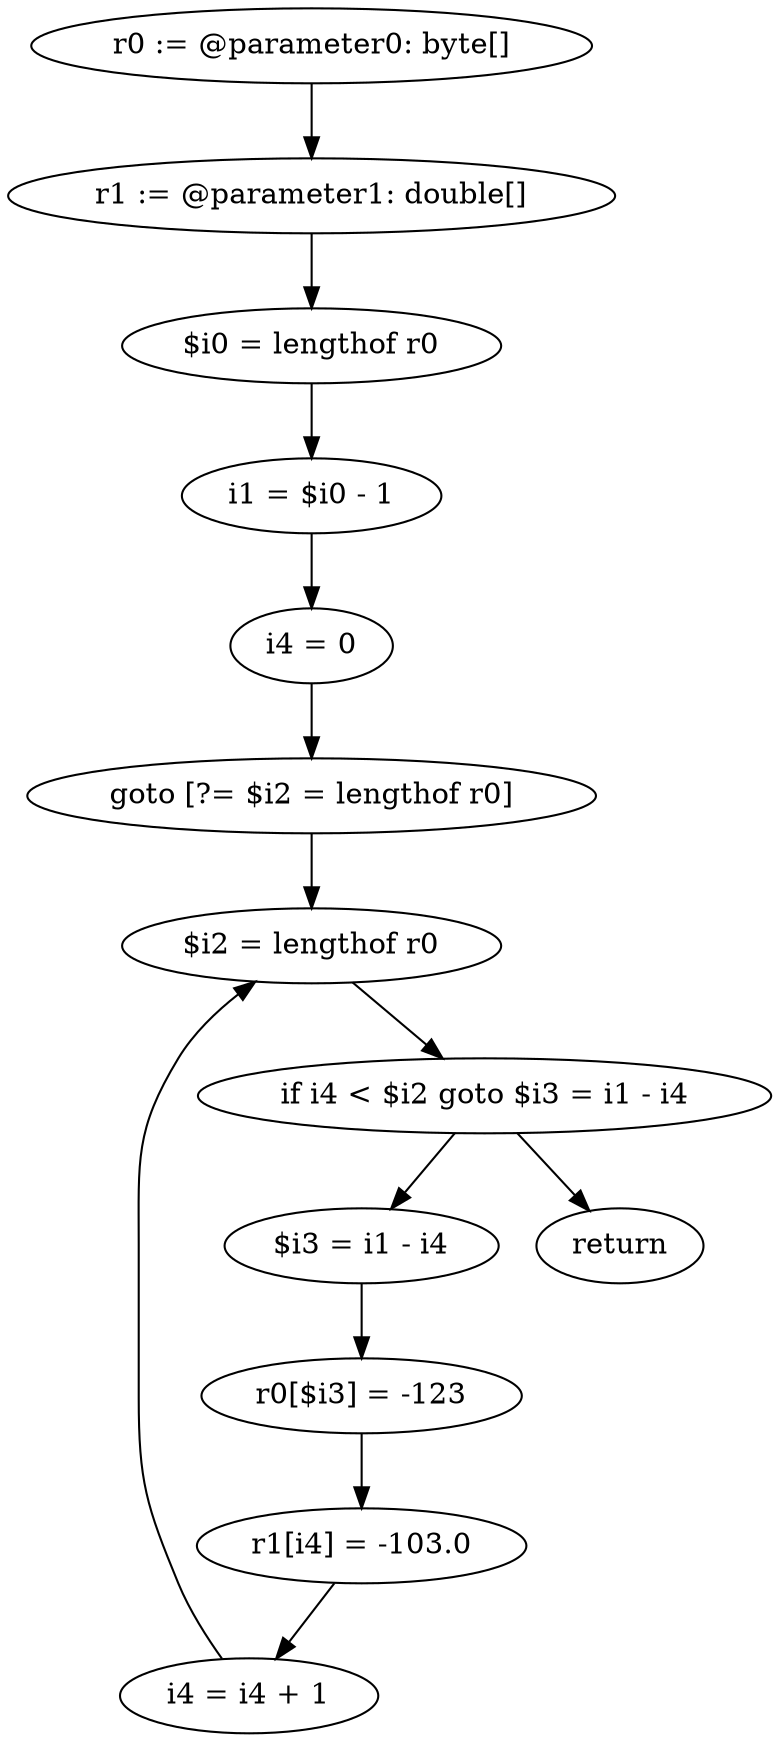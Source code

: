 digraph "unitGraph" {
    "r0 := @parameter0: byte[]"
    "r1 := @parameter1: double[]"
    "$i0 = lengthof r0"
    "i1 = $i0 - 1"
    "i4 = 0"
    "goto [?= $i2 = lengthof r0]"
    "$i3 = i1 - i4"
    "r0[$i3] = -123"
    "r1[i4] = -103.0"
    "i4 = i4 + 1"
    "$i2 = lengthof r0"
    "if i4 < $i2 goto $i3 = i1 - i4"
    "return"
    "r0 := @parameter0: byte[]"->"r1 := @parameter1: double[]";
    "r1 := @parameter1: double[]"->"$i0 = lengthof r0";
    "$i0 = lengthof r0"->"i1 = $i0 - 1";
    "i1 = $i0 - 1"->"i4 = 0";
    "i4 = 0"->"goto [?= $i2 = lengthof r0]";
    "goto [?= $i2 = lengthof r0]"->"$i2 = lengthof r0";
    "$i3 = i1 - i4"->"r0[$i3] = -123";
    "r0[$i3] = -123"->"r1[i4] = -103.0";
    "r1[i4] = -103.0"->"i4 = i4 + 1";
    "i4 = i4 + 1"->"$i2 = lengthof r0";
    "$i2 = lengthof r0"->"if i4 < $i2 goto $i3 = i1 - i4";
    "if i4 < $i2 goto $i3 = i1 - i4"->"return";
    "if i4 < $i2 goto $i3 = i1 - i4"->"$i3 = i1 - i4";
}
